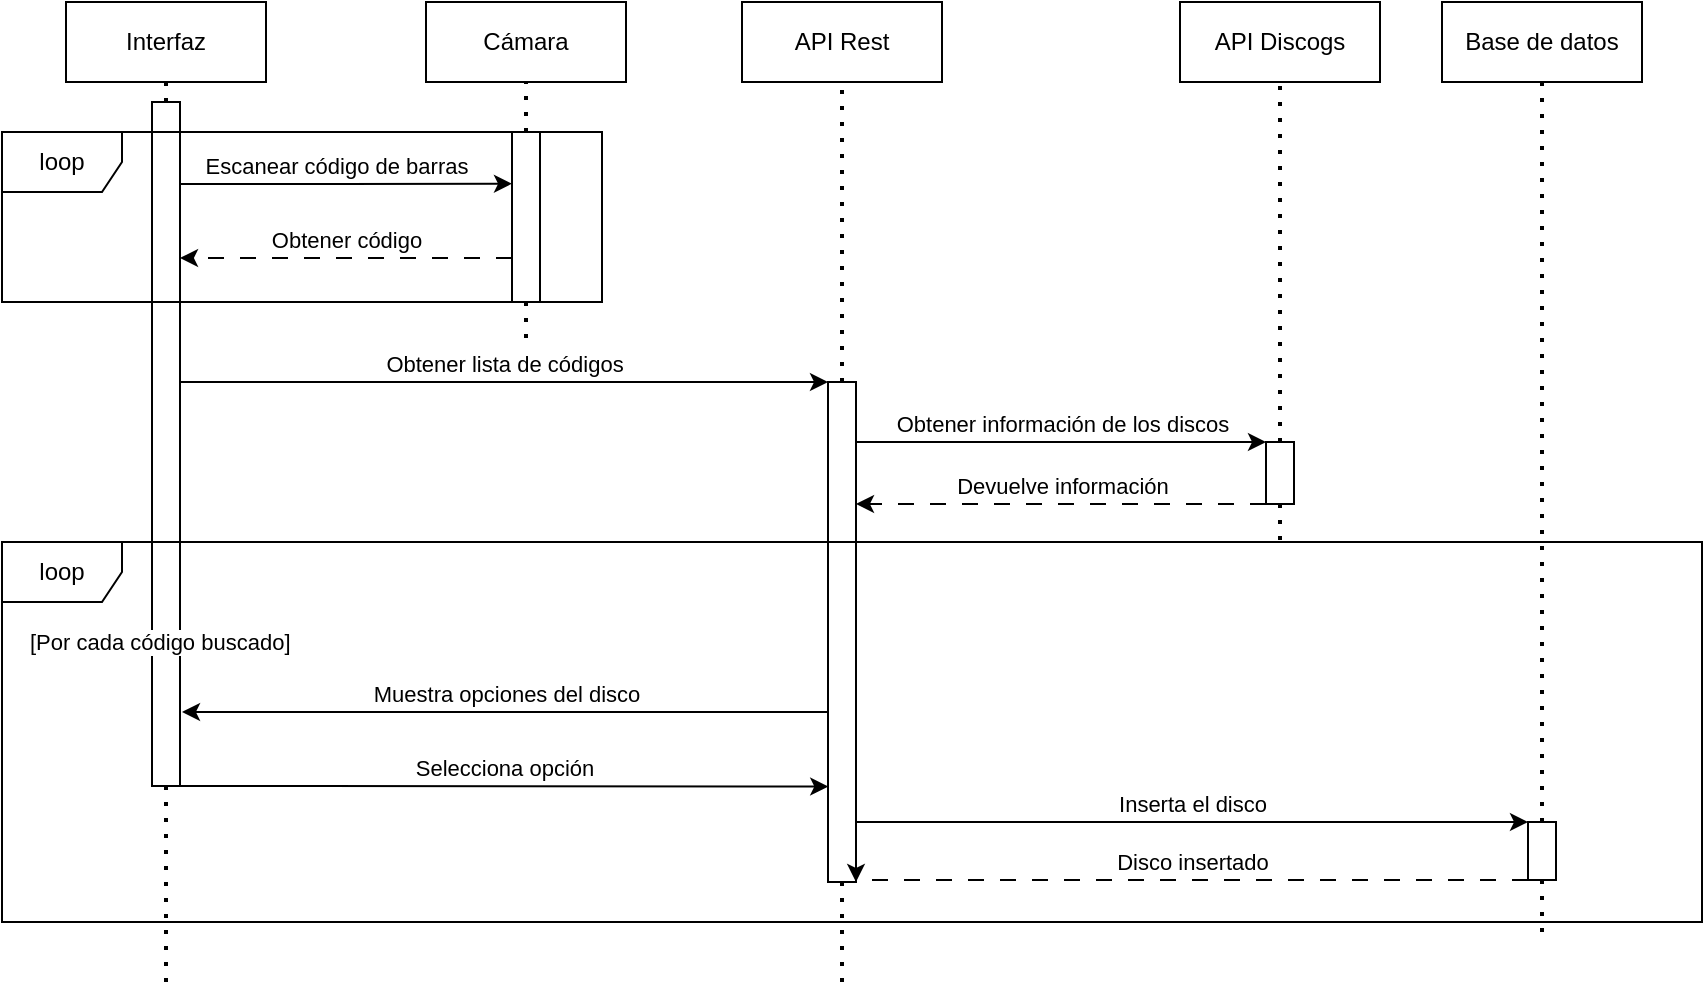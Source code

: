 <mxfile version="24.5.3" type="device" pages="6">
  <diagram name="insert_scan" id="lx8w-5D50L30-cF4REy6">
    <mxGraphModel dx="1050" dy="629" grid="1" gridSize="10" guides="1" tooltips="1" connect="1" arrows="1" fold="1" page="1" pageScale="1" pageWidth="827" pageHeight="1169" math="0" shadow="0">
      <root>
        <mxCell id="0" />
        <mxCell id="1" parent="0" />
        <mxCell id="I93zz7bK1b5jmkCRvDfR-1" value="Interfaz" style="rounded=0;whiteSpace=wrap;html=1;" parent="1" vertex="1">
          <mxGeometry x="62" y="30" width="100" height="40" as="geometry" />
        </mxCell>
        <mxCell id="I93zz7bK1b5jmkCRvDfR-2" value="" style="endArrow=none;dashed=1;html=1;dashPattern=1 3;strokeWidth=2;rounded=0;entryX=0.5;entryY=1;entryDx=0;entryDy=0;exitX=0.5;exitY=0;exitDx=0;exitDy=0;" parent="1" source="I93zz7bK1b5jmkCRvDfR-25" target="I93zz7bK1b5jmkCRvDfR-1" edge="1">
          <mxGeometry width="50" height="50" relative="1" as="geometry">
            <mxPoint x="112" y="120" as="sourcePoint" />
            <mxPoint x="111.3" y="80" as="targetPoint" />
          </mxGeometry>
        </mxCell>
        <mxCell id="I93zz7bK1b5jmkCRvDfR-3" value="API Rest" style="rounded=0;whiteSpace=wrap;html=1;" parent="1" vertex="1">
          <mxGeometry x="400" y="30" width="100" height="40" as="geometry" />
        </mxCell>
        <mxCell id="I93zz7bK1b5jmkCRvDfR-4" value="" style="endArrow=none;dashed=1;html=1;dashPattern=1 3;strokeWidth=2;rounded=0;exitX=0.5;exitY=0;exitDx=0;exitDy=0;" parent="1" source="I93zz7bK1b5jmkCRvDfR-32" target="I93zz7bK1b5jmkCRvDfR-3" edge="1">
          <mxGeometry width="50" height="50" relative="1" as="geometry">
            <mxPoint x="450" y="120" as="sourcePoint" />
            <mxPoint x="449.3" y="80" as="targetPoint" />
          </mxGeometry>
        </mxCell>
        <mxCell id="I93zz7bK1b5jmkCRvDfR-5" value="Base de datos" style="rounded=0;whiteSpace=wrap;html=1;" parent="1" vertex="1">
          <mxGeometry x="750" y="30" width="100" height="40" as="geometry" />
        </mxCell>
        <mxCell id="I93zz7bK1b5jmkCRvDfR-6" value="" style="endArrow=none;dashed=1;html=1;dashPattern=1 3;strokeWidth=2;rounded=0;exitX=0.5;exitY=0;exitDx=0;exitDy=0;" parent="1" source="I93zz7bK1b5jmkCRvDfR-46" target="I93zz7bK1b5jmkCRvDfR-5" edge="1">
          <mxGeometry width="50" height="50" relative="1" as="geometry">
            <mxPoint x="800.0" y="140" as="sourcePoint" />
            <mxPoint x="799.3" y="80" as="targetPoint" />
          </mxGeometry>
        </mxCell>
        <mxCell id="I93zz7bK1b5jmkCRvDfR-22" value="Cámara" style="rounded=0;whiteSpace=wrap;html=1;" parent="1" vertex="1">
          <mxGeometry x="242" y="30" width="100" height="40" as="geometry" />
        </mxCell>
        <mxCell id="I93zz7bK1b5jmkCRvDfR-23" value="" style="endArrow=none;dashed=1;html=1;dashPattern=1 3;strokeWidth=2;rounded=0;exitX=0.5;exitY=0;exitDx=0;exitDy=0;" parent="1" source="I93zz7bK1b5jmkCRvDfR-26" target="I93zz7bK1b5jmkCRvDfR-22" edge="1">
          <mxGeometry width="50" height="50" relative="1" as="geometry">
            <mxPoint x="292" y="120" as="sourcePoint" />
            <mxPoint x="291.3" y="80" as="targetPoint" />
          </mxGeometry>
        </mxCell>
        <mxCell id="I93zz7bK1b5jmkCRvDfR-30" value="Escanear código de barras" style="edgeStyle=orthogonalEdgeStyle;rounded=0;orthogonalLoop=1;jettySize=auto;html=1;entryX=0.024;entryY=0.304;entryDx=0;entryDy=0;verticalAlign=bottom;entryPerimeter=0;exitX=0.98;exitY=0.15;exitDx=0;exitDy=0;exitPerimeter=0;" parent="1" source="I93zz7bK1b5jmkCRvDfR-25" edge="1">
          <mxGeometry relative="1" as="geometry">
            <mxPoint x="109.66" y="120" as="sourcePoint" />
            <mxPoint x="284.996" y="120.84" as="targetPoint" />
            <Array as="points">
              <mxPoint x="119" y="121" />
              <mxPoint x="200" y="121" />
            </Array>
          </mxGeometry>
        </mxCell>
        <mxCell id="I93zz7bK1b5jmkCRvDfR-33" value="Obtener lista de códigos" style="edgeStyle=orthogonalEdgeStyle;rounded=0;orthogonalLoop=1;jettySize=auto;html=1;entryX=0;entryY=0;entryDx=0;entryDy=0;verticalAlign=bottom;" parent="1" source="I93zz7bK1b5jmkCRvDfR-25" target="I93zz7bK1b5jmkCRvDfR-32" edge="1">
          <mxGeometry relative="1" as="geometry">
            <Array as="points">
              <mxPoint x="443" y="220" />
            </Array>
          </mxGeometry>
        </mxCell>
        <mxCell id="I93zz7bK1b5jmkCRvDfR-50" style="edgeStyle=orthogonalEdgeStyle;rounded=0;orthogonalLoop=1;jettySize=auto;html=1;dashed=1;dashPattern=1 3;strokeColor=default;strokeWidth=2;align=center;verticalAlign=middle;fontFamily=Helvetica;fontSize=11;fontColor=default;labelBackgroundColor=default;endArrow=none;endFill=0;curved=0;" parent="1" source="I93zz7bK1b5jmkCRvDfR-25" edge="1">
          <mxGeometry relative="1" as="geometry">
            <mxPoint x="112" y="520" as="targetPoint" />
          </mxGeometry>
        </mxCell>
        <mxCell id="I93zz7bK1b5jmkCRvDfR-25" value="" style="rounded=0;whiteSpace=wrap;html=1;" parent="1" vertex="1">
          <mxGeometry x="105" y="80" width="14" height="342" as="geometry" />
        </mxCell>
        <mxCell id="I93zz7bK1b5jmkCRvDfR-29" value="Obtener código" style="edgeStyle=orthogonalEdgeStyle;rounded=0;orthogonalLoop=1;jettySize=auto;html=1;entryX=1;entryY=0.5;entryDx=0;entryDy=0;verticalAlign=bottom;dashed=1;dashPattern=8 8;" parent="1" edge="1">
          <mxGeometry relative="1" as="geometry">
            <mxPoint x="285" y="158" as="sourcePoint" />
            <mxPoint x="119" y="158" as="targetPoint" />
          </mxGeometry>
        </mxCell>
        <mxCell id="I93zz7bK1b5jmkCRvDfR-31" style="edgeStyle=orthogonalEdgeStyle;rounded=0;orthogonalLoop=1;jettySize=auto;html=1;curved=0;strokeColor=default;dashed=1;endArrow=none;endFill=0;dashPattern=1 3;strokeWidth=2;align=center;verticalAlign=middle;fontFamily=Helvetica;fontSize=11;fontColor=default;labelBackgroundColor=default;" parent="1" source="I93zz7bK1b5jmkCRvDfR-26" edge="1">
          <mxGeometry relative="1" as="geometry">
            <mxPoint x="292.0" y="200" as="targetPoint" />
          </mxGeometry>
        </mxCell>
        <mxCell id="I93zz7bK1b5jmkCRvDfR-26" value="" style="rounded=0;whiteSpace=wrap;html=1;" parent="1" vertex="1">
          <mxGeometry x="285" y="95" width="14" height="85" as="geometry" />
        </mxCell>
        <mxCell id="I93zz7bK1b5jmkCRvDfR-27" value="loop" style="shape=umlFrame;whiteSpace=wrap;html=1;pointerEvents=0;" parent="1" vertex="1">
          <mxGeometry x="30" y="95" width="300" height="85" as="geometry" />
        </mxCell>
        <mxCell id="I93zz7bK1b5jmkCRvDfR-37" value="Obtener información de los discos" style="edgeStyle=orthogonalEdgeStyle;rounded=0;orthogonalLoop=1;jettySize=auto;html=1;entryX=0;entryY=0;entryDx=0;entryDy=0;verticalAlign=bottom;" parent="1" source="I93zz7bK1b5jmkCRvDfR-32" target="I93zz7bK1b5jmkCRvDfR-36" edge="1">
          <mxGeometry relative="1" as="geometry">
            <Array as="points">
              <mxPoint x="530" y="250" />
              <mxPoint x="530" y="250" />
            </Array>
          </mxGeometry>
        </mxCell>
        <mxCell id="I93zz7bK1b5jmkCRvDfR-47" value="Inserta el disco" style="edgeStyle=orthogonalEdgeStyle;rounded=0;orthogonalLoop=1;jettySize=auto;html=1;entryX=0;entryY=0;entryDx=0;entryDy=0;verticalAlign=bottom;" parent="1" source="I93zz7bK1b5jmkCRvDfR-32" target="I93zz7bK1b5jmkCRvDfR-46" edge="1">
          <mxGeometry relative="1" as="geometry">
            <Array as="points">
              <mxPoint x="620" y="440" />
              <mxPoint x="620" y="440" />
            </Array>
          </mxGeometry>
        </mxCell>
        <mxCell id="I93zz7bK1b5jmkCRvDfR-49" style="edgeStyle=orthogonalEdgeStyle;rounded=0;orthogonalLoop=1;jettySize=auto;html=1;dashed=1;dashPattern=1 3;strokeColor=default;strokeWidth=2;align=center;verticalAlign=middle;fontFamily=Helvetica;fontSize=11;fontColor=default;labelBackgroundColor=default;endArrow=none;endFill=0;curved=0;" parent="1" source="I93zz7bK1b5jmkCRvDfR-32" edge="1">
          <mxGeometry relative="1" as="geometry">
            <mxPoint x="450" y="520" as="targetPoint" />
          </mxGeometry>
        </mxCell>
        <mxCell id="I93zz7bK1b5jmkCRvDfR-32" value="" style="rounded=0;whiteSpace=wrap;html=1;" parent="1" vertex="1">
          <mxGeometry x="443" y="220" width="14" height="250" as="geometry" />
        </mxCell>
        <mxCell id="I93zz7bK1b5jmkCRvDfR-34" value="API Discogs" style="rounded=0;whiteSpace=wrap;html=1;" parent="1" vertex="1">
          <mxGeometry x="619" y="30" width="100" height="40" as="geometry" />
        </mxCell>
        <mxCell id="I93zz7bK1b5jmkCRvDfR-35" value="" style="endArrow=none;dashed=1;html=1;dashPattern=1 3;strokeWidth=2;rounded=0;exitX=0.5;exitY=0;exitDx=0;exitDy=0;" parent="1" source="I93zz7bK1b5jmkCRvDfR-36" target="I93zz7bK1b5jmkCRvDfR-34" edge="1">
          <mxGeometry width="50" height="50" relative="1" as="geometry">
            <mxPoint x="669.0" y="140" as="sourcePoint" />
            <mxPoint x="668.3" y="80" as="targetPoint" />
          </mxGeometry>
        </mxCell>
        <mxCell id="I93zz7bK1b5jmkCRvDfR-40" style="edgeStyle=orthogonalEdgeStyle;rounded=0;orthogonalLoop=1;jettySize=auto;html=1;dashed=1;dashPattern=1 3;strokeColor=default;strokeWidth=2;align=center;verticalAlign=middle;fontFamily=Helvetica;fontSize=11;fontColor=default;labelBackgroundColor=default;endArrow=none;" parent="1" source="I93zz7bK1b5jmkCRvDfR-36" edge="1">
          <mxGeometry relative="1" as="geometry">
            <mxPoint x="669" y="300" as="targetPoint" />
          </mxGeometry>
        </mxCell>
        <mxCell id="I93zz7bK1b5jmkCRvDfR-36" value="" style="rounded=0;whiteSpace=wrap;html=1;" parent="1" vertex="1">
          <mxGeometry x="662" y="250" width="14" height="31" as="geometry" />
        </mxCell>
        <mxCell id="I93zz7bK1b5jmkCRvDfR-38" value="Devuelve información" style="edgeStyle=orthogonalEdgeStyle;rounded=0;orthogonalLoop=1;jettySize=auto;html=1;verticalAlign=bottom;exitX=0;exitY=1;exitDx=0;exitDy=0;dashed=1;dashPattern=8 8;" parent="1" source="I93zz7bK1b5jmkCRvDfR-36" edge="1">
          <mxGeometry relative="1" as="geometry">
            <Array as="points">
              <mxPoint x="457" y="281" />
            </Array>
            <mxPoint x="457" y="281" as="targetPoint" />
          </mxGeometry>
        </mxCell>
        <mxCell id="I93zz7bK1b5jmkCRvDfR-41" value="loop" style="shape=umlFrame;whiteSpace=wrap;html=1;pointerEvents=0;" parent="1" vertex="1">
          <mxGeometry x="30" y="300" width="850" height="190" as="geometry" />
        </mxCell>
        <mxCell id="I93zz7bK1b5jmkCRvDfR-43" value="[Por cada código buscado]" style="text;html=1;verticalAlign=middle;labelBackgroundColor=default;fontSize=11;" parent="1" vertex="1">
          <mxGeometry x="42" y="340" width="140" height="20" as="geometry" />
        </mxCell>
        <mxCell id="I93zz7bK1b5jmkCRvDfR-44" value="Muestra opciones del disco" style="edgeStyle=orthogonalEdgeStyle;rounded=0;orthogonalLoop=1;jettySize=auto;html=1;verticalAlign=bottom;" parent="1" source="I93zz7bK1b5jmkCRvDfR-32" edge="1">
          <mxGeometry relative="1" as="geometry">
            <mxPoint x="120" y="385" as="targetPoint" />
            <Array as="points">
              <mxPoint x="360" y="385" />
              <mxPoint x="360" y="385" />
            </Array>
          </mxGeometry>
        </mxCell>
        <mxCell id="I93zz7bK1b5jmkCRvDfR-45" value="Selecciona opción" style="edgeStyle=orthogonalEdgeStyle;rounded=0;orthogonalLoop=1;jettySize=auto;html=1;entryX=0.009;entryY=0.809;entryDx=0;entryDy=0;entryPerimeter=0;verticalAlign=bottom;" parent="1" source="I93zz7bK1b5jmkCRvDfR-25" target="I93zz7bK1b5jmkCRvDfR-32" edge="1">
          <mxGeometry relative="1" as="geometry">
            <Array as="points">
              <mxPoint x="190" y="422" />
              <mxPoint x="190" y="422" />
            </Array>
          </mxGeometry>
        </mxCell>
        <mxCell id="I93zz7bK1b5jmkCRvDfR-51" style="edgeStyle=orthogonalEdgeStyle;rounded=0;orthogonalLoop=1;jettySize=auto;html=1;dashed=1;dashPattern=1 3;strokeColor=default;strokeWidth=2;align=center;verticalAlign=middle;fontFamily=Helvetica;fontSize=11;fontColor=default;labelBackgroundColor=default;endArrow=none;endFill=0;curved=0;" parent="1" source="I93zz7bK1b5jmkCRvDfR-46" edge="1">
          <mxGeometry relative="1" as="geometry">
            <mxPoint x="800" y="500" as="targetPoint" />
          </mxGeometry>
        </mxCell>
        <mxCell id="I93zz7bK1b5jmkCRvDfR-46" value="" style="rounded=0;whiteSpace=wrap;html=1;" parent="1" vertex="1">
          <mxGeometry x="793" y="440" width="14" height="29" as="geometry" />
        </mxCell>
        <mxCell id="I93zz7bK1b5jmkCRvDfR-48" value="Disco insertado" style="edgeStyle=orthogonalEdgeStyle;rounded=0;orthogonalLoop=1;jettySize=auto;html=1;entryX=1;entryY=1;entryDx=0;entryDy=0;verticalAlign=bottom;dashed=1;dashPattern=8 8;strokeColor=default;align=center;fontFamily=Helvetica;fontSize=11;fontColor=default;labelBackgroundColor=default;endArrow=classic;" parent="1" source="I93zz7bK1b5jmkCRvDfR-46" target="I93zz7bK1b5jmkCRvDfR-32" edge="1">
          <mxGeometry relative="1" as="geometry">
            <Array as="points">
              <mxPoint x="457" y="469" />
            </Array>
          </mxGeometry>
        </mxCell>
      </root>
    </mxGraphModel>
  </diagram>
  <diagram name="insert_manual" id="NQK3vNeUtIMk-Vk2WRyr">
    <mxGraphModel dx="1050" dy="629" grid="1" gridSize="10" guides="1" tooltips="1" connect="1" arrows="1" fold="1" page="1" pageScale="1" pageWidth="827" pageHeight="1169" math="0" shadow="0">
      <root>
        <mxCell id="VbTU5bVLMsrWyU2VIqAM-0" />
        <mxCell id="VbTU5bVLMsrWyU2VIqAM-1" parent="VbTU5bVLMsrWyU2VIqAM-0" />
        <mxCell id="VbTU5bVLMsrWyU2VIqAM-2" value="Interfaz" style="rounded=0;whiteSpace=wrap;html=1;" parent="VbTU5bVLMsrWyU2VIqAM-1" vertex="1">
          <mxGeometry x="52" y="30" width="100" height="40" as="geometry" />
        </mxCell>
        <mxCell id="VbTU5bVLMsrWyU2VIqAM-3" value="" style="endArrow=none;dashed=1;html=1;dashPattern=1 3;strokeWidth=2;rounded=0;entryX=0.5;entryY=1;entryDx=0;entryDy=0;exitX=0.5;exitY=0;exitDx=0;exitDy=0;" parent="VbTU5bVLMsrWyU2VIqAM-1" source="VbTU5bVLMsrWyU2VIqAM-13" target="VbTU5bVLMsrWyU2VIqAM-2" edge="1">
          <mxGeometry width="50" height="50" relative="1" as="geometry">
            <mxPoint x="102" y="120" as="sourcePoint" />
            <mxPoint x="101.3" y="80" as="targetPoint" />
          </mxGeometry>
        </mxCell>
        <mxCell id="VbTU5bVLMsrWyU2VIqAM-4" value="API Rest" style="rounded=0;whiteSpace=wrap;html=1;" parent="VbTU5bVLMsrWyU2VIqAM-1" vertex="1">
          <mxGeometry x="290" y="30" width="100" height="40" as="geometry" />
        </mxCell>
        <mxCell id="VbTU5bVLMsrWyU2VIqAM-5" value="" style="endArrow=none;dashed=1;html=1;dashPattern=1 3;strokeWidth=2;rounded=0;exitX=0.5;exitY=0;exitDx=0;exitDy=0;" parent="VbTU5bVLMsrWyU2VIqAM-1" source="VbTU5bVLMsrWyU2VIqAM-21" target="VbTU5bVLMsrWyU2VIqAM-4" edge="1">
          <mxGeometry width="50" height="50" relative="1" as="geometry">
            <mxPoint x="340" y="120" as="sourcePoint" />
            <mxPoint x="339.3" y="80" as="targetPoint" />
          </mxGeometry>
        </mxCell>
        <mxCell id="VbTU5bVLMsrWyU2VIqAM-6" value="Base de datos" style="rounded=0;whiteSpace=wrap;html=1;" parent="VbTU5bVLMsrWyU2VIqAM-1" vertex="1">
          <mxGeometry x="640" y="30" width="100" height="40" as="geometry" />
        </mxCell>
        <mxCell id="VbTU5bVLMsrWyU2VIqAM-7" value="" style="endArrow=none;dashed=1;html=1;dashPattern=1 3;strokeWidth=2;rounded=0;exitX=0.5;exitY=0;exitDx=0;exitDy=0;" parent="VbTU5bVLMsrWyU2VIqAM-1" source="VbTU5bVLMsrWyU2VIqAM-32" target="VbTU5bVLMsrWyU2VIqAM-6" edge="1">
          <mxGeometry width="50" height="50" relative="1" as="geometry">
            <mxPoint x="690.0" y="140" as="sourcePoint" />
            <mxPoint x="689.3" y="80" as="targetPoint" />
          </mxGeometry>
        </mxCell>
        <mxCell id="VbTU5bVLMsrWyU2VIqAM-11" value="Introduce término de búsqueda" style="edgeStyle=orthogonalEdgeStyle;rounded=0;orthogonalLoop=1;jettySize=auto;html=1;entryX=0;entryY=0;entryDx=0;entryDy=0;verticalAlign=bottom;" parent="VbTU5bVLMsrWyU2VIqAM-1" source="VbTU5bVLMsrWyU2VIqAM-13" target="VbTU5bVLMsrWyU2VIqAM-21" edge="1">
          <mxGeometry relative="1" as="geometry">
            <Array as="points">
              <mxPoint x="170" y="100" />
              <mxPoint x="170" y="100" />
            </Array>
          </mxGeometry>
        </mxCell>
        <mxCell id="VbTU5bVLMsrWyU2VIqAM-12" style="edgeStyle=orthogonalEdgeStyle;rounded=0;orthogonalLoop=1;jettySize=auto;html=1;dashed=1;dashPattern=1 3;strokeColor=default;strokeWidth=2;align=center;verticalAlign=middle;fontFamily=Helvetica;fontSize=11;fontColor=default;labelBackgroundColor=default;endArrow=none;endFill=0;curved=0;" parent="VbTU5bVLMsrWyU2VIqAM-1" source="VbTU5bVLMsrWyU2VIqAM-13" edge="1">
          <mxGeometry relative="1" as="geometry">
            <mxPoint x="102" y="270" as="targetPoint" />
          </mxGeometry>
        </mxCell>
        <mxCell id="VbTU5bVLMsrWyU2VIqAM-13" value="" style="rounded=0;whiteSpace=wrap;html=1;" parent="VbTU5bVLMsrWyU2VIqAM-1" vertex="1">
          <mxGeometry x="95" y="100" width="14" height="130" as="geometry" />
        </mxCell>
        <mxCell id="VbTU5bVLMsrWyU2VIqAM-18" value="Obtener información del disco" style="edgeStyle=orthogonalEdgeStyle;rounded=0;orthogonalLoop=1;jettySize=auto;html=1;entryX=0;entryY=0;entryDx=0;entryDy=0;verticalAlign=bottom;" parent="VbTU5bVLMsrWyU2VIqAM-1" target="VbTU5bVLMsrWyU2VIqAM-25" edge="1">
          <mxGeometry relative="1" as="geometry">
            <Array as="points">
              <mxPoint x="347" y="123" />
            </Array>
            <mxPoint x="347" y="110" as="sourcePoint" />
            <mxPoint x="552" y="120" as="targetPoint" />
          </mxGeometry>
        </mxCell>
        <mxCell id="VbTU5bVLMsrWyU2VIqAM-19" value="Inserta el disco" style="edgeStyle=orthogonalEdgeStyle;rounded=0;orthogonalLoop=1;jettySize=auto;html=1;entryX=0;entryY=0;entryDx=0;entryDy=0;verticalAlign=bottom;" parent="VbTU5bVLMsrWyU2VIqAM-1" source="VbTU5bVLMsrWyU2VIqAM-21" target="VbTU5bVLMsrWyU2VIqAM-32" edge="1">
          <mxGeometry relative="1" as="geometry">
            <Array as="points">
              <mxPoint x="683" y="240" />
            </Array>
          </mxGeometry>
        </mxCell>
        <mxCell id="VbTU5bVLMsrWyU2VIqAM-20" style="edgeStyle=orthogonalEdgeStyle;rounded=0;orthogonalLoop=1;jettySize=auto;html=1;dashed=1;dashPattern=1 3;strokeColor=default;strokeWidth=2;align=center;verticalAlign=middle;fontFamily=Helvetica;fontSize=11;fontColor=default;labelBackgroundColor=default;endArrow=none;endFill=0;curved=0;" parent="VbTU5bVLMsrWyU2VIqAM-1" source="VbTU5bVLMsrWyU2VIqAM-21" edge="1">
          <mxGeometry relative="1" as="geometry">
            <mxPoint x="340" y="310" as="targetPoint" />
          </mxGeometry>
        </mxCell>
        <mxCell id="VbTU5bVLMsrWyU2VIqAM-21" value="" style="rounded=0;whiteSpace=wrap;html=1;" parent="VbTU5bVLMsrWyU2VIqAM-1" vertex="1">
          <mxGeometry x="333" y="100" width="14" height="170" as="geometry" />
        </mxCell>
        <mxCell id="VbTU5bVLMsrWyU2VIqAM-22" value="API Discogs" style="rounded=0;whiteSpace=wrap;html=1;" parent="VbTU5bVLMsrWyU2VIqAM-1" vertex="1">
          <mxGeometry x="509" y="30" width="100" height="40" as="geometry" />
        </mxCell>
        <mxCell id="VbTU5bVLMsrWyU2VIqAM-23" value="" style="endArrow=none;dashed=1;html=1;dashPattern=1 3;strokeWidth=2;rounded=0;exitX=0.5;exitY=0;exitDx=0;exitDy=0;" parent="VbTU5bVLMsrWyU2VIqAM-1" source="VbTU5bVLMsrWyU2VIqAM-25" target="VbTU5bVLMsrWyU2VIqAM-22" edge="1">
          <mxGeometry width="50" height="50" relative="1" as="geometry">
            <mxPoint x="559.0" y="140" as="sourcePoint" />
            <mxPoint x="558.3" y="80" as="targetPoint" />
          </mxGeometry>
        </mxCell>
        <mxCell id="VbTU5bVLMsrWyU2VIqAM-24" style="edgeStyle=orthogonalEdgeStyle;rounded=0;orthogonalLoop=1;jettySize=auto;html=1;dashed=1;dashPattern=1 3;strokeColor=default;strokeWidth=2;align=center;verticalAlign=middle;fontFamily=Helvetica;fontSize=11;fontColor=default;labelBackgroundColor=default;endArrow=none;" parent="VbTU5bVLMsrWyU2VIqAM-1" source="VbTU5bVLMsrWyU2VIqAM-25" edge="1">
          <mxGeometry relative="1" as="geometry">
            <mxPoint x="559" y="190" as="targetPoint" />
          </mxGeometry>
        </mxCell>
        <mxCell id="VbTU5bVLMsrWyU2VIqAM-25" value="" style="rounded=0;whiteSpace=wrap;html=1;" parent="VbTU5bVLMsrWyU2VIqAM-1" vertex="1">
          <mxGeometry x="552" y="123" width="14" height="31" as="geometry" />
        </mxCell>
        <mxCell id="VbTU5bVLMsrWyU2VIqAM-26" value="Devuelve información" style="edgeStyle=orthogonalEdgeStyle;rounded=0;orthogonalLoop=1;jettySize=auto;html=1;verticalAlign=bottom;exitX=0;exitY=1;exitDx=0;exitDy=0;dashed=1;dashPattern=8 8;" parent="VbTU5bVLMsrWyU2VIqAM-1" source="VbTU5bVLMsrWyU2VIqAM-25" edge="1">
          <mxGeometry relative="1" as="geometry">
            <Array as="points">
              <mxPoint x="348" y="154" />
            </Array>
            <mxPoint x="347" y="154" as="targetPoint" />
          </mxGeometry>
        </mxCell>
        <mxCell id="VbTU5bVLMsrWyU2VIqAM-29" value="Muestra opciones del disco" style="edgeStyle=orthogonalEdgeStyle;rounded=0;orthogonalLoop=1;jettySize=auto;html=1;verticalAlign=bottom;entryX=1.038;entryY=0.653;entryDx=0;entryDy=0;entryPerimeter=0;" parent="VbTU5bVLMsrWyU2VIqAM-1" source="VbTU5bVLMsrWyU2VIqAM-21" target="VbTU5bVLMsrWyU2VIqAM-13" edge="1">
          <mxGeometry relative="1" as="geometry">
            <mxPoint x="130" y="210" as="targetPoint" />
            <Array as="points">
              <mxPoint x="150" y="185" />
              <mxPoint x="150" y="185" />
            </Array>
          </mxGeometry>
        </mxCell>
        <mxCell id="VbTU5bVLMsrWyU2VIqAM-30" value="Selecciona opción" style="edgeStyle=orthogonalEdgeStyle;rounded=0;orthogonalLoop=1;jettySize=auto;html=1;entryX=-0.024;entryY=0.768;entryDx=0;entryDy=0;verticalAlign=bottom;entryPerimeter=0;" parent="VbTU5bVLMsrWyU2VIqAM-1" source="VbTU5bVLMsrWyU2VIqAM-13" target="VbTU5bVLMsrWyU2VIqAM-21" edge="1">
          <mxGeometry relative="1" as="geometry">
            <Array as="points">
              <mxPoint x="333" y="230" />
            </Array>
          </mxGeometry>
        </mxCell>
        <mxCell id="VbTU5bVLMsrWyU2VIqAM-31" style="edgeStyle=orthogonalEdgeStyle;rounded=0;orthogonalLoop=1;jettySize=auto;html=1;dashed=1;dashPattern=1 3;strokeColor=default;strokeWidth=2;align=center;verticalAlign=middle;fontFamily=Helvetica;fontSize=11;fontColor=default;labelBackgroundColor=default;endArrow=none;endFill=0;curved=0;" parent="VbTU5bVLMsrWyU2VIqAM-1" source="VbTU5bVLMsrWyU2VIqAM-32" edge="1">
          <mxGeometry relative="1" as="geometry">
            <mxPoint x="690" y="310" as="targetPoint" />
          </mxGeometry>
        </mxCell>
        <mxCell id="VbTU5bVLMsrWyU2VIqAM-32" value="" style="rounded=0;whiteSpace=wrap;html=1;" parent="VbTU5bVLMsrWyU2VIqAM-1" vertex="1">
          <mxGeometry x="683" y="241" width="14" height="29" as="geometry" />
        </mxCell>
        <mxCell id="VbTU5bVLMsrWyU2VIqAM-33" value="Disco insertado" style="edgeStyle=orthogonalEdgeStyle;rounded=0;orthogonalLoop=1;jettySize=auto;html=1;entryX=1;entryY=1;entryDx=0;entryDy=0;verticalAlign=bottom;dashed=1;dashPattern=8 8;strokeColor=default;align=center;fontFamily=Helvetica;fontSize=11;fontColor=default;labelBackgroundColor=default;endArrow=classic;" parent="VbTU5bVLMsrWyU2VIqAM-1" source="VbTU5bVLMsrWyU2VIqAM-32" target="VbTU5bVLMsrWyU2VIqAM-21" edge="1">
          <mxGeometry relative="1" as="geometry">
            <Array as="points">
              <mxPoint x="690" y="270" />
            </Array>
          </mxGeometry>
        </mxCell>
      </root>
    </mxGraphModel>
  </diagram>
  <diagram id="lcBmxC1OZ9RnwGIYcbc6" name="view">
    <mxGraphModel dx="724" dy="434" grid="1" gridSize="10" guides="1" tooltips="1" connect="1" arrows="1" fold="1" page="1" pageScale="1" pageWidth="827" pageHeight="1169" math="0" shadow="0">
      <root>
        <mxCell id="0" />
        <mxCell id="1" parent="0" />
        <mxCell id="nMfTh-Ee7o47FuTwSf6J-1" value="Interfaz" style="rounded=0;whiteSpace=wrap;html=1;" parent="1" vertex="1">
          <mxGeometry x="79" y="30" width="100" height="40" as="geometry" />
        </mxCell>
        <mxCell id="nMfTh-Ee7o47FuTwSf6J-2" value="" style="endArrow=none;dashed=1;html=1;dashPattern=1 3;strokeWidth=2;rounded=0;entryX=0.5;entryY=1;entryDx=0;entryDy=0;exitX=0.5;exitY=0;exitDx=0;exitDy=0;" parent="1" source="nMfTh-Ee7o47FuTwSf6J-9" target="nMfTh-Ee7o47FuTwSf6J-1" edge="1">
          <mxGeometry width="50" height="50" relative="1" as="geometry">
            <mxPoint x="129" y="120" as="sourcePoint" />
            <mxPoint x="128.3" y="80" as="targetPoint" />
          </mxGeometry>
        </mxCell>
        <mxCell id="nMfTh-Ee7o47FuTwSf6J-3" value="API Rest" style="rounded=0;whiteSpace=wrap;html=1;" parent="1" vertex="1">
          <mxGeometry x="280" y="30" width="100" height="40" as="geometry" />
        </mxCell>
        <mxCell id="nMfTh-Ee7o47FuTwSf6J-4" value="" style="endArrow=none;dashed=1;html=1;dashPattern=1 3;strokeWidth=2;rounded=0;exitX=0.5;exitY=0;exitDx=0;exitDy=0;" parent="1" source="nMfTh-Ee7o47FuTwSf6J-13" target="nMfTh-Ee7o47FuTwSf6J-3" edge="1">
          <mxGeometry width="50" height="50" relative="1" as="geometry">
            <mxPoint x="330" y="120" as="sourcePoint" />
            <mxPoint x="329.3" y="80" as="targetPoint" />
          </mxGeometry>
        </mxCell>
        <mxCell id="nMfTh-Ee7o47FuTwSf6J-5" value="Base de datos" style="rounded=0;whiteSpace=wrap;html=1;" parent="1" vertex="1">
          <mxGeometry x="500" y="30" width="100" height="40" as="geometry" />
        </mxCell>
        <mxCell id="nMfTh-Ee7o47FuTwSf6J-6" value="" style="endArrow=none;dashed=1;html=1;dashPattern=1 3;strokeWidth=2;rounded=0;exitX=0.5;exitY=0;exitDx=0;exitDy=0;" parent="1" source="nMfTh-Ee7o47FuTwSf6J-22" target="nMfTh-Ee7o47FuTwSf6J-5" edge="1">
          <mxGeometry width="50" height="50" relative="1" as="geometry">
            <mxPoint x="550.0" y="140" as="sourcePoint" />
            <mxPoint x="549.3" y="80" as="targetPoint" />
          </mxGeometry>
        </mxCell>
        <mxCell id="nMfTh-Ee7o47FuTwSf6J-8" style="edgeStyle=orthogonalEdgeStyle;rounded=0;orthogonalLoop=1;jettySize=auto;html=1;dashed=1;dashPattern=1 3;strokeColor=default;strokeWidth=2;align=center;verticalAlign=middle;fontFamily=Helvetica;fontSize=11;fontColor=default;labelBackgroundColor=default;endArrow=none;endFill=0;curved=0;" parent="1" source="nMfTh-Ee7o47FuTwSf6J-9" edge="1">
          <mxGeometry relative="1" as="geometry">
            <mxPoint x="129" y="200" as="targetPoint" />
          </mxGeometry>
        </mxCell>
        <mxCell id="yTlMnO8tKe960a-O8kUR-1" value="Solicitud de ver la colección" style="edgeStyle=orthogonalEdgeStyle;rounded=0;orthogonalLoop=1;jettySize=auto;html=1;entryX=0;entryY=0;entryDx=0;entryDy=0;verticalAlign=bottom;" edge="1" parent="1" target="nMfTh-Ee7o47FuTwSf6J-13">
          <mxGeometry relative="1" as="geometry">
            <mxPoint x="140" y="97" as="sourcePoint" />
            <Array as="points">
              <mxPoint x="280" y="97" />
              <mxPoint x="280" y="97" />
            </Array>
          </mxGeometry>
        </mxCell>
        <mxCell id="nMfTh-Ee7o47FuTwSf6J-9" value="" style="rounded=0;whiteSpace=wrap;html=1;" parent="1" vertex="1">
          <mxGeometry x="122" y="97" width="14" height="73" as="geometry" />
        </mxCell>
        <mxCell id="nMfTh-Ee7o47FuTwSf6J-10" value="Obtener colección del usuario" style="edgeStyle=orthogonalEdgeStyle;rounded=0;orthogonalLoop=1;jettySize=auto;html=1;entryX=0;entryY=0;entryDx=0;entryDy=0;verticalAlign=bottom;exitX=0.976;exitY=0.183;exitDx=0;exitDy=0;exitPerimeter=0;" parent="1" source="nMfTh-Ee7o47FuTwSf6J-13" target="nMfTh-Ee7o47FuTwSf6J-22" edge="1">
          <mxGeometry relative="1" as="geometry">
            <Array as="points">
              <mxPoint x="338" y="110" />
              <mxPoint x="543" y="110" />
            </Array>
            <mxPoint x="337" y="162" as="sourcePoint" />
            <mxPoint x="542" y="175" as="targetPoint" />
          </mxGeometry>
        </mxCell>
        <mxCell id="nMfTh-Ee7o47FuTwSf6J-12" style="edgeStyle=orthogonalEdgeStyle;rounded=0;orthogonalLoop=1;jettySize=auto;html=1;dashed=1;dashPattern=1 3;strokeColor=default;strokeWidth=2;align=center;verticalAlign=middle;fontFamily=Helvetica;fontSize=11;fontColor=default;labelBackgroundColor=default;endArrow=none;endFill=0;curved=0;" parent="1" source="nMfTh-Ee7o47FuTwSf6J-13" edge="1">
          <mxGeometry relative="1" as="geometry">
            <mxPoint x="330" y="200" as="targetPoint" />
          </mxGeometry>
        </mxCell>
        <mxCell id="nMfTh-Ee7o47FuTwSf6J-25" value="Muestra colección por pantalla" style="edgeStyle=orthogonalEdgeStyle;rounded=0;orthogonalLoop=1;jettySize=auto;html=1;entryX=1;entryY=1;entryDx=0;entryDy=0;exitX=0;exitY=1;exitDx=0;exitDy=0;verticalAlign=bottom;" parent="1" source="nMfTh-Ee7o47FuTwSf6J-13" target="nMfTh-Ee7o47FuTwSf6J-9" edge="1">
          <mxGeometry relative="1" as="geometry">
            <Array as="points">
              <mxPoint x="136" y="170" />
            </Array>
          </mxGeometry>
        </mxCell>
        <mxCell id="nMfTh-Ee7o47FuTwSf6J-13" value="" style="rounded=0;whiteSpace=wrap;html=1;" parent="1" vertex="1">
          <mxGeometry x="323" y="97" width="14" height="73" as="geometry" />
        </mxCell>
        <mxCell id="nMfTh-Ee7o47FuTwSf6J-18" value="Devuelve información" style="edgeStyle=orthogonalEdgeStyle;rounded=0;orthogonalLoop=1;jettySize=auto;html=1;verticalAlign=bottom;exitX=0;exitY=1;exitDx=0;exitDy=0;dashed=1;dashPattern=8 8;entryX=1.025;entryY=0.588;entryDx=0;entryDy=0;entryPerimeter=0;" parent="1" source="nMfTh-Ee7o47FuTwSf6J-22" target="nMfTh-Ee7o47FuTwSf6J-13" edge="1">
          <mxGeometry relative="1" as="geometry">
            <Array as="points">
              <mxPoint x="337" y="139" />
            </Array>
            <mxPoint x="337" y="206" as="targetPoint" />
            <mxPoint x="542" y="206" as="sourcePoint" />
          </mxGeometry>
        </mxCell>
        <mxCell id="nMfTh-Ee7o47FuTwSf6J-21" style="edgeStyle=orthogonalEdgeStyle;rounded=0;orthogonalLoop=1;jettySize=auto;html=1;dashed=1;dashPattern=1 3;strokeColor=default;strokeWidth=2;align=center;verticalAlign=middle;fontFamily=Helvetica;fontSize=11;fontColor=default;labelBackgroundColor=default;endArrow=none;endFill=0;curved=0;" parent="1" source="nMfTh-Ee7o47FuTwSf6J-22" edge="1">
          <mxGeometry relative="1" as="geometry">
            <mxPoint x="550" y="200" as="targetPoint" />
          </mxGeometry>
        </mxCell>
        <mxCell id="nMfTh-Ee7o47FuTwSf6J-22" value="" style="rounded=0;whiteSpace=wrap;html=1;" parent="1" vertex="1">
          <mxGeometry x="543" y="110" width="14" height="29" as="geometry" />
        </mxCell>
      </root>
    </mxGraphModel>
  </diagram>
  <diagram name="details" id="Cpy5VA0mlesTOtYQsHOQ">
    <mxGraphModel dx="1050" dy="629" grid="1" gridSize="10" guides="1" tooltips="1" connect="1" arrows="1" fold="1" page="1" pageScale="1" pageWidth="827" pageHeight="1169" math="0" shadow="0">
      <root>
        <mxCell id="2pS3B-9P-I-vYNI4uSdF-0" />
        <mxCell id="2pS3B-9P-I-vYNI4uSdF-1" parent="2pS3B-9P-I-vYNI4uSdF-0" />
        <mxCell id="2pS3B-9P-I-vYNI4uSdF-2" value="Interfaz" style="rounded=0;whiteSpace=wrap;html=1;" parent="2pS3B-9P-I-vYNI4uSdF-1" vertex="1">
          <mxGeometry x="79" y="30" width="100" height="40" as="geometry" />
        </mxCell>
        <mxCell id="2pS3B-9P-I-vYNI4uSdF-3" value="" style="endArrow=none;dashed=1;html=1;dashPattern=1 3;strokeWidth=2;rounded=0;entryX=0.5;entryY=1;entryDx=0;entryDy=0;exitX=0.5;exitY=0;exitDx=0;exitDy=0;" parent="2pS3B-9P-I-vYNI4uSdF-1" source="2pS3B-9P-I-vYNI4uSdF-9" target="2pS3B-9P-I-vYNI4uSdF-2" edge="1">
          <mxGeometry width="50" height="50" relative="1" as="geometry">
            <mxPoint x="129" y="120" as="sourcePoint" />
            <mxPoint x="128.3" y="80" as="targetPoint" />
          </mxGeometry>
        </mxCell>
        <mxCell id="2pS3B-9P-I-vYNI4uSdF-4" value="API Rest" style="rounded=0;whiteSpace=wrap;html=1;" parent="2pS3B-9P-I-vYNI4uSdF-1" vertex="1">
          <mxGeometry x="280" y="30" width="100" height="40" as="geometry" />
        </mxCell>
        <mxCell id="2pS3B-9P-I-vYNI4uSdF-5" value="" style="endArrow=none;dashed=1;html=1;dashPattern=1 3;strokeWidth=2;rounded=0;exitX=0.5;exitY=0;exitDx=0;exitDy=0;" parent="2pS3B-9P-I-vYNI4uSdF-1" source="2pS3B-9P-I-vYNI4uSdF-13" target="2pS3B-9P-I-vYNI4uSdF-4" edge="1">
          <mxGeometry width="50" height="50" relative="1" as="geometry">
            <mxPoint x="330" y="120" as="sourcePoint" />
            <mxPoint x="329.3" y="80" as="targetPoint" />
          </mxGeometry>
        </mxCell>
        <mxCell id="2pS3B-9P-I-vYNI4uSdF-6" value="Base de datos" style="rounded=0;whiteSpace=wrap;html=1;" parent="2pS3B-9P-I-vYNI4uSdF-1" vertex="1">
          <mxGeometry x="500" y="30" width="100" height="40" as="geometry" />
        </mxCell>
        <mxCell id="2pS3B-9P-I-vYNI4uSdF-7" value="" style="endArrow=none;dashed=1;html=1;dashPattern=1 3;strokeWidth=2;rounded=0;exitX=0.5;exitY=0;exitDx=0;exitDy=0;" parent="2pS3B-9P-I-vYNI4uSdF-1" source="2pS3B-9P-I-vYNI4uSdF-16" target="2pS3B-9P-I-vYNI4uSdF-6" edge="1">
          <mxGeometry width="50" height="50" relative="1" as="geometry">
            <mxPoint x="550.0" y="140" as="sourcePoint" />
            <mxPoint x="549.3" y="80" as="targetPoint" />
          </mxGeometry>
        </mxCell>
        <mxCell id="2pS3B-9P-I-vYNI4uSdF-8" style="edgeStyle=orthogonalEdgeStyle;rounded=0;orthogonalLoop=1;jettySize=auto;html=1;dashed=1;dashPattern=1 3;strokeColor=default;strokeWidth=2;align=center;verticalAlign=middle;fontFamily=Helvetica;fontSize=11;fontColor=default;labelBackgroundColor=default;endArrow=none;endFill=0;curved=0;" parent="2pS3B-9P-I-vYNI4uSdF-1" source="2pS3B-9P-I-vYNI4uSdF-9" edge="1">
          <mxGeometry relative="1" as="geometry">
            <mxPoint x="129" y="200" as="targetPoint" />
          </mxGeometry>
        </mxCell>
        <mxCell id="4oDb_CjgKgG5_X378lYB-0" value="Selecciona un&amp;nbsp; disco" style="edgeStyle=orthogonalEdgeStyle;rounded=0;orthogonalLoop=1;jettySize=auto;html=1;entryX=0;entryY=0;entryDx=0;entryDy=0;verticalAlign=bottom;" parent="2pS3B-9P-I-vYNI4uSdF-1" source="2pS3B-9P-I-vYNI4uSdF-9" target="2pS3B-9P-I-vYNI4uSdF-13" edge="1">
          <mxGeometry relative="1" as="geometry">
            <Array as="points">
              <mxPoint x="180" y="100" />
              <mxPoint x="180" y="100" />
            </Array>
          </mxGeometry>
        </mxCell>
        <mxCell id="2pS3B-9P-I-vYNI4uSdF-9" value="" style="rounded=0;whiteSpace=wrap;html=1;" parent="2pS3B-9P-I-vYNI4uSdF-1" vertex="1">
          <mxGeometry x="122" y="100" width="14" height="60" as="geometry" />
        </mxCell>
        <mxCell id="2pS3B-9P-I-vYNI4uSdF-10" value="Obtener datos del disco" style="edgeStyle=orthogonalEdgeStyle;rounded=0;orthogonalLoop=1;jettySize=auto;html=1;entryX=0;entryY=0;entryDx=0;entryDy=0;verticalAlign=bottom;exitX=1;exitY=0;exitDx=0;exitDy=0;" parent="2pS3B-9P-I-vYNI4uSdF-1" source="2pS3B-9P-I-vYNI4uSdF-13" target="2pS3B-9P-I-vYNI4uSdF-16" edge="1">
          <mxGeometry relative="1" as="geometry">
            <Array as="points">
              <mxPoint x="337" y="110" />
              <mxPoint x="543" y="110" />
            </Array>
            <mxPoint x="337" y="110" as="sourcePoint" />
            <mxPoint x="542" y="123" as="targetPoint" />
          </mxGeometry>
        </mxCell>
        <mxCell id="2pS3B-9P-I-vYNI4uSdF-11" style="edgeStyle=orthogonalEdgeStyle;rounded=0;orthogonalLoop=1;jettySize=auto;html=1;dashed=1;dashPattern=1 3;strokeColor=default;strokeWidth=2;align=center;verticalAlign=middle;fontFamily=Helvetica;fontSize=11;fontColor=default;labelBackgroundColor=default;endArrow=none;endFill=0;curved=0;" parent="2pS3B-9P-I-vYNI4uSdF-1" source="2pS3B-9P-I-vYNI4uSdF-13" edge="1">
          <mxGeometry relative="1" as="geometry">
            <mxPoint x="330" y="200" as="targetPoint" />
          </mxGeometry>
        </mxCell>
        <mxCell id="2pS3B-9P-I-vYNI4uSdF-12" value="Muestra la información del disco" style="edgeStyle=orthogonalEdgeStyle;rounded=0;orthogonalLoop=1;jettySize=auto;html=1;entryX=1;entryY=1;entryDx=0;entryDy=0;exitX=0;exitY=1;exitDx=0;exitDy=0;verticalAlign=bottom;" parent="2pS3B-9P-I-vYNI4uSdF-1" source="2pS3B-9P-I-vYNI4uSdF-13" target="2pS3B-9P-I-vYNI4uSdF-9" edge="1">
          <mxGeometry relative="1" as="geometry">
            <Array as="points">
              <mxPoint x="136" y="160" />
            </Array>
          </mxGeometry>
        </mxCell>
        <mxCell id="2pS3B-9P-I-vYNI4uSdF-13" value="" style="rounded=0;whiteSpace=wrap;html=1;" parent="2pS3B-9P-I-vYNI4uSdF-1" vertex="1">
          <mxGeometry x="323" y="100" width="14" height="60" as="geometry" />
        </mxCell>
        <mxCell id="2pS3B-9P-I-vYNI4uSdF-14" value="Devuelve información" style="edgeStyle=orthogonalEdgeStyle;rounded=0;orthogonalLoop=1;jettySize=auto;html=1;verticalAlign=bottom;exitX=0;exitY=1;exitDx=0;exitDy=0;dashed=1;dashPattern=8 8;entryX=0.957;entryY=0.664;entryDx=0;entryDy=0;entryPerimeter=0;" parent="2pS3B-9P-I-vYNI4uSdF-1" source="2pS3B-9P-I-vYNI4uSdF-16" target="2pS3B-9P-I-vYNI4uSdF-13" edge="1">
          <mxGeometry relative="1" as="geometry">
            <Array as="points">
              <mxPoint x="543" y="140" />
              <mxPoint x="336" y="140" />
            </Array>
            <mxPoint x="337" y="154" as="targetPoint" />
            <mxPoint x="542" y="154" as="sourcePoint" />
          </mxGeometry>
        </mxCell>
        <mxCell id="2pS3B-9P-I-vYNI4uSdF-15" style="edgeStyle=orthogonalEdgeStyle;rounded=0;orthogonalLoop=1;jettySize=auto;html=1;dashed=1;dashPattern=1 3;strokeColor=default;strokeWidth=2;align=center;verticalAlign=middle;fontFamily=Helvetica;fontSize=11;fontColor=default;labelBackgroundColor=default;endArrow=none;endFill=0;curved=0;" parent="2pS3B-9P-I-vYNI4uSdF-1" source="2pS3B-9P-I-vYNI4uSdF-16" edge="1">
          <mxGeometry relative="1" as="geometry">
            <mxPoint x="550" y="200" as="targetPoint" />
          </mxGeometry>
        </mxCell>
        <mxCell id="2pS3B-9P-I-vYNI4uSdF-16" value="" style="rounded=0;whiteSpace=wrap;html=1;" parent="2pS3B-9P-I-vYNI4uSdF-1" vertex="1">
          <mxGeometry x="543" y="110" width="14" height="29" as="geometry" />
        </mxCell>
      </root>
    </mxGraphModel>
  </diagram>
  <diagram name="delete_disk" id="aQUUZUwQnBQWc0miaNFi">
    <mxGraphModel dx="512" dy="307" grid="1" gridSize="10" guides="1" tooltips="1" connect="1" arrows="1" fold="1" page="1" pageScale="1" pageWidth="827" pageHeight="1169" math="0" shadow="0">
      <root>
        <mxCell id="7ErUSRRIPg5eG49tuJdQ-0" />
        <mxCell id="7ErUSRRIPg5eG49tuJdQ-1" parent="7ErUSRRIPg5eG49tuJdQ-0" />
        <mxCell id="7ErUSRRIPg5eG49tuJdQ-2" value="Interfaz" style="rounded=0;whiteSpace=wrap;html=1;" parent="7ErUSRRIPg5eG49tuJdQ-1" vertex="1">
          <mxGeometry x="79" y="30" width="100" height="40" as="geometry" />
        </mxCell>
        <mxCell id="7ErUSRRIPg5eG49tuJdQ-3" value="" style="endArrow=none;dashed=1;html=1;dashPattern=1 3;strokeWidth=2;rounded=0;entryX=0.5;entryY=1;entryDx=0;entryDy=0;exitX=0.5;exitY=0;exitDx=0;exitDy=0;" parent="7ErUSRRIPg5eG49tuJdQ-1" source="7ErUSRRIPg5eG49tuJdQ-10" target="7ErUSRRIPg5eG49tuJdQ-2" edge="1">
          <mxGeometry width="50" height="50" relative="1" as="geometry">
            <mxPoint x="129" y="120" as="sourcePoint" />
            <mxPoint x="128.3" y="80" as="targetPoint" />
          </mxGeometry>
        </mxCell>
        <mxCell id="7ErUSRRIPg5eG49tuJdQ-4" value="API Rest" style="rounded=0;whiteSpace=wrap;html=1;" parent="7ErUSRRIPg5eG49tuJdQ-1" vertex="1">
          <mxGeometry x="280" y="30" width="100" height="40" as="geometry" />
        </mxCell>
        <mxCell id="7ErUSRRIPg5eG49tuJdQ-5" value="" style="endArrow=none;dashed=1;html=1;dashPattern=1 3;strokeWidth=2;rounded=0;exitX=0.5;exitY=0;exitDx=0;exitDy=0;" parent="7ErUSRRIPg5eG49tuJdQ-1" source="7ErUSRRIPg5eG49tuJdQ-14" target="7ErUSRRIPg5eG49tuJdQ-4" edge="1">
          <mxGeometry width="50" height="50" relative="1" as="geometry">
            <mxPoint x="330" y="120" as="sourcePoint" />
            <mxPoint x="329.3" y="80" as="targetPoint" />
          </mxGeometry>
        </mxCell>
        <mxCell id="7ErUSRRIPg5eG49tuJdQ-6" value="Base de datos" style="rounded=0;whiteSpace=wrap;html=1;" parent="7ErUSRRIPg5eG49tuJdQ-1" vertex="1">
          <mxGeometry x="430" y="30" width="100" height="40" as="geometry" />
        </mxCell>
        <mxCell id="7ErUSRRIPg5eG49tuJdQ-7" value="" style="endArrow=none;dashed=1;html=1;dashPattern=1 3;strokeWidth=2;rounded=0;exitX=0.5;exitY=0;exitDx=0;exitDy=0;" parent="7ErUSRRIPg5eG49tuJdQ-1" source="7ErUSRRIPg5eG49tuJdQ-17" target="7ErUSRRIPg5eG49tuJdQ-6" edge="1">
          <mxGeometry width="50" height="50" relative="1" as="geometry">
            <mxPoint x="480.0" y="140" as="sourcePoint" />
            <mxPoint x="479.3" y="80" as="targetPoint" />
          </mxGeometry>
        </mxCell>
        <mxCell id="7ErUSRRIPg5eG49tuJdQ-8" style="edgeStyle=orthogonalEdgeStyle;rounded=0;orthogonalLoop=1;jettySize=auto;html=1;dashed=1;dashPattern=1 3;strokeColor=default;strokeWidth=2;align=center;verticalAlign=middle;fontFamily=Helvetica;fontSize=11;fontColor=default;labelBackgroundColor=default;endArrow=none;endFill=0;curved=0;" parent="7ErUSRRIPg5eG49tuJdQ-1" source="7ErUSRRIPg5eG49tuJdQ-10" edge="1">
          <mxGeometry relative="1" as="geometry">
            <mxPoint x="129" y="200" as="targetPoint" />
          </mxGeometry>
        </mxCell>
        <mxCell id="7ErUSRRIPg5eG49tuJdQ-9" value="Selecciona un disco para eliminar" style="edgeStyle=orthogonalEdgeStyle;rounded=0;orthogonalLoop=1;jettySize=auto;html=1;entryX=0;entryY=0;entryDx=0;entryDy=0;verticalAlign=bottom;" parent="7ErUSRRIPg5eG49tuJdQ-1" source="7ErUSRRIPg5eG49tuJdQ-10" target="7ErUSRRIPg5eG49tuJdQ-14" edge="1">
          <mxGeometry relative="1" as="geometry">
            <Array as="points">
              <mxPoint x="180" y="100" />
              <mxPoint x="180" y="100" />
            </Array>
          </mxGeometry>
        </mxCell>
        <mxCell id="5FmSwDbVz2hzIppq0kkz-2" value="Confirma eliminación" style="edgeStyle=orthogonalEdgeStyle;rounded=0;orthogonalLoop=1;jettySize=auto;html=1;dashed=1;dashPattern=8 8;strokeColor=default;align=center;verticalAlign=bottom;fontFamily=Helvetica;fontSize=11;fontColor=default;labelBackgroundColor=default;endArrow=classic;entryX=-0.008;entryY=0.416;entryDx=0;entryDy=0;entryPerimeter=0;exitX=1;exitY=1;exitDx=0;exitDy=0;" parent="7ErUSRRIPg5eG49tuJdQ-1" source="7ErUSRRIPg5eG49tuJdQ-10" edge="1" target="7ErUSRRIPg5eG49tuJdQ-14">
          <mxGeometry relative="1" as="geometry">
            <mxPoint x="280" y="160" as="targetPoint" />
            <Array as="points">
              <mxPoint x="180" y="150" />
              <mxPoint x="180" y="150" />
            </Array>
            <mxPoint x="140" y="150" as="sourcePoint" />
          </mxGeometry>
        </mxCell>
        <mxCell id="7ErUSRRIPg5eG49tuJdQ-10" value="" style="rounded=0;whiteSpace=wrap;html=1;" parent="7ErUSRRIPg5eG49tuJdQ-1" vertex="1">
          <mxGeometry x="122" y="100" width="14" height="50" as="geometry" />
        </mxCell>
        <mxCell id="7ErUSRRIPg5eG49tuJdQ-11" value="Eliminar disco" style="edgeStyle=orthogonalEdgeStyle;rounded=0;orthogonalLoop=1;jettySize=auto;html=1;entryX=0;entryY=0;entryDx=0;entryDy=0;verticalAlign=bottom;exitX=0.963;exitY=0.585;exitDx=0;exitDy=0;exitPerimeter=0;" parent="7ErUSRRIPg5eG49tuJdQ-1" source="7ErUSRRIPg5eG49tuJdQ-14" target="7ErUSRRIPg5eG49tuJdQ-17" edge="1">
          <mxGeometry relative="1" as="geometry">
            <Array as="points">
              <mxPoint x="440" y="170" />
              <mxPoint x="440" y="170" />
            </Array>
            <mxPoint x="337" y="110" as="sourcePoint" />
            <mxPoint x="542" y="123" as="targetPoint" />
          </mxGeometry>
        </mxCell>
        <mxCell id="7ErUSRRIPg5eG49tuJdQ-12" style="edgeStyle=orthogonalEdgeStyle;rounded=0;orthogonalLoop=1;jettySize=auto;html=1;dashed=1;dashPattern=1 3;strokeColor=default;strokeWidth=2;align=center;verticalAlign=middle;fontFamily=Helvetica;fontSize=11;fontColor=default;labelBackgroundColor=default;endArrow=none;endFill=0;curved=0;" parent="7ErUSRRIPg5eG49tuJdQ-1" source="7ErUSRRIPg5eG49tuJdQ-14" edge="1">
          <mxGeometry relative="1" as="geometry">
            <mxPoint x="330" y="240" as="targetPoint" />
          </mxGeometry>
        </mxCell>
        <mxCell id="7ErUSRRIPg5eG49tuJdQ-14" value="" style="rounded=0;whiteSpace=wrap;html=1;" parent="7ErUSRRIPg5eG49tuJdQ-1" vertex="1">
          <mxGeometry x="323" y="100" width="14" height="120" as="geometry" />
        </mxCell>
        <mxCell id="7ErUSRRIPg5eG49tuJdQ-15" value="Disco eliminado" style="edgeStyle=orthogonalEdgeStyle;rounded=0;orthogonalLoop=1;jettySize=auto;html=1;verticalAlign=bottom;exitX=0;exitY=1;exitDx=0;exitDy=0;dashed=1;dashPattern=8 8;entryX=1;entryY=1;entryDx=0;entryDy=0;" parent="7ErUSRRIPg5eG49tuJdQ-1" source="7ErUSRRIPg5eG49tuJdQ-17" target="7ErUSRRIPg5eG49tuJdQ-14" edge="1">
          <mxGeometry relative="1" as="geometry">
            <Array as="points">
              <mxPoint x="340" y="220" />
              <mxPoint x="340" y="220" />
            </Array>
            <mxPoint x="337" y="154" as="targetPoint" />
            <mxPoint x="542" y="154" as="sourcePoint" />
          </mxGeometry>
        </mxCell>
        <mxCell id="7ErUSRRIPg5eG49tuJdQ-16" style="edgeStyle=orthogonalEdgeStyle;rounded=0;orthogonalLoop=1;jettySize=auto;html=1;dashed=1;dashPattern=1 3;strokeColor=default;strokeWidth=2;align=center;verticalAlign=middle;fontFamily=Helvetica;fontSize=11;fontColor=default;labelBackgroundColor=default;endArrow=none;endFill=0;curved=0;" parent="7ErUSRRIPg5eG49tuJdQ-1" source="7ErUSRRIPg5eG49tuJdQ-17" edge="1">
          <mxGeometry relative="1" as="geometry">
            <mxPoint x="480" y="240" as="targetPoint" />
          </mxGeometry>
        </mxCell>
        <mxCell id="7ErUSRRIPg5eG49tuJdQ-17" value="" style="rounded=0;whiteSpace=wrap;html=1;" parent="7ErUSRRIPg5eG49tuJdQ-1" vertex="1">
          <mxGeometry x="473" y="170" width="14" height="50" as="geometry" />
        </mxCell>
        <mxCell id="5FmSwDbVz2hzIppq0kkz-1" value="Solicita confirmación" style="edgeStyle=orthogonalEdgeStyle;rounded=0;orthogonalLoop=1;jettySize=auto;html=1;verticalAlign=bottom;" parent="7ErUSRRIPg5eG49tuJdQ-1" source="7ErUSRRIPg5eG49tuJdQ-14" edge="1">
          <mxGeometry relative="1" as="geometry">
            <mxPoint x="135" y="125" as="targetPoint" />
            <Array as="points">
              <mxPoint x="135" y="125" />
            </Array>
          </mxGeometry>
        </mxCell>
      </root>
    </mxGraphModel>
  </diagram>
  <diagram id="SX84fUdxkKiR0s6o8Vh7" name="modify_disk">
    <mxGraphModel dx="1050" dy="629" grid="1" gridSize="10" guides="1" tooltips="1" connect="1" arrows="1" fold="1" page="1" pageScale="1" pageWidth="827" pageHeight="1169" math="0" shadow="0">
      <root>
        <mxCell id="0" />
        <mxCell id="1" parent="0" />
        <mxCell id="JKkwzqUFCfURhDAbDau4-1" value="Interfaz" style="rounded=0;whiteSpace=wrap;html=1;" parent="1" vertex="1">
          <mxGeometry x="79" y="30" width="100" height="40" as="geometry" />
        </mxCell>
        <mxCell id="JKkwzqUFCfURhDAbDau4-2" value="" style="endArrow=none;dashed=1;html=1;dashPattern=1 3;strokeWidth=2;rounded=0;entryX=0.5;entryY=1;entryDx=0;entryDy=0;exitX=0.5;exitY=0;exitDx=0;exitDy=0;" parent="1" source="JKkwzqUFCfURhDAbDau4-9" target="JKkwzqUFCfURhDAbDau4-1" edge="1">
          <mxGeometry width="50" height="50" relative="1" as="geometry">
            <mxPoint x="129" y="120" as="sourcePoint" />
            <mxPoint x="128.3" y="80" as="targetPoint" />
          </mxGeometry>
        </mxCell>
        <mxCell id="JKkwzqUFCfURhDAbDau4-3" value="API Rest" style="rounded=0;whiteSpace=wrap;html=1;" parent="1" vertex="1">
          <mxGeometry x="280" y="30" width="100" height="40" as="geometry" />
        </mxCell>
        <mxCell id="JKkwzqUFCfURhDAbDau4-4" value="" style="endArrow=none;dashed=1;html=1;dashPattern=1 3;strokeWidth=2;rounded=0;exitX=0.5;exitY=0;exitDx=0;exitDy=0;" parent="1" source="JKkwzqUFCfURhDAbDau4-13" target="JKkwzqUFCfURhDAbDau4-3" edge="1">
          <mxGeometry width="50" height="50" relative="1" as="geometry">
            <mxPoint x="330" y="120" as="sourcePoint" />
            <mxPoint x="329.3" y="80" as="targetPoint" />
          </mxGeometry>
        </mxCell>
        <mxCell id="JKkwzqUFCfURhDAbDau4-5" value="Base de datos" style="rounded=0;whiteSpace=wrap;html=1;" parent="1" vertex="1">
          <mxGeometry x="500" y="30" width="100" height="40" as="geometry" />
        </mxCell>
        <mxCell id="JKkwzqUFCfURhDAbDau4-6" value="" style="endArrow=none;dashed=1;html=1;dashPattern=1 3;strokeWidth=2;rounded=0;exitX=0.5;exitY=0;exitDx=0;exitDy=0;" parent="1" source="JKkwzqUFCfURhDAbDau4-16" target="JKkwzqUFCfURhDAbDau4-5" edge="1">
          <mxGeometry width="50" height="50" relative="1" as="geometry">
            <mxPoint x="550.0" y="140" as="sourcePoint" />
            <mxPoint x="549.3" y="80" as="targetPoint" />
          </mxGeometry>
        </mxCell>
        <mxCell id="JKkwzqUFCfURhDAbDau4-7" style="edgeStyle=orthogonalEdgeStyle;rounded=0;orthogonalLoop=1;jettySize=auto;html=1;dashed=1;dashPattern=1 3;strokeColor=default;strokeWidth=2;align=center;verticalAlign=middle;fontFamily=Helvetica;fontSize=11;fontColor=default;labelBackgroundColor=default;endArrow=none;endFill=0;curved=0;" parent="1" source="JKkwzqUFCfURhDAbDau4-9" edge="1">
          <mxGeometry relative="1" as="geometry">
            <mxPoint x="129" y="220" as="targetPoint" />
          </mxGeometry>
        </mxCell>
        <mxCell id="JKkwzqUFCfURhDAbDau4-8" value="Selecciona un&amp;nbsp; disco" style="edgeStyle=orthogonalEdgeStyle;rounded=0;orthogonalLoop=1;jettySize=auto;html=1;entryX=0;entryY=0;entryDx=0;entryDy=0;verticalAlign=bottom;" parent="1" source="JKkwzqUFCfURhDAbDau4-9" target="JKkwzqUFCfURhDAbDau4-13" edge="1">
          <mxGeometry relative="1" as="geometry">
            <Array as="points">
              <mxPoint x="180" y="100" />
              <mxPoint x="180" y="100" />
            </Array>
          </mxGeometry>
        </mxCell>
        <mxCell id="JKkwzqUFCfURhDAbDau4-17" value="Realiza cambios deseados" style="edgeStyle=orthogonalEdgeStyle;rounded=0;orthogonalLoop=1;jettySize=auto;html=1;entryX=0.057;entryY=0.696;entryDx=0;entryDy=0;verticalAlign=bottom;entryPerimeter=0;exitX=1;exitY=1;exitDx=0;exitDy=0;" parent="1" source="JKkwzqUFCfURhDAbDau4-9" target="JKkwzqUFCfURhDAbDau4-13" edge="1">
          <mxGeometry relative="1" as="geometry">
            <Array as="points">
              <mxPoint x="310" y="190" />
            </Array>
          </mxGeometry>
        </mxCell>
        <mxCell id="JKkwzqUFCfURhDAbDau4-9" value="" style="rounded=0;whiteSpace=wrap;html=1;" parent="1" vertex="1">
          <mxGeometry x="122" y="100" width="14" height="90" as="geometry" />
        </mxCell>
        <mxCell id="JKkwzqUFCfURhDAbDau4-10" value="Obtener datos del disco" style="edgeStyle=orthogonalEdgeStyle;rounded=0;orthogonalLoop=1;jettySize=auto;html=1;entryX=0;entryY=0;entryDx=0;entryDy=0;verticalAlign=bottom;exitX=1;exitY=0;exitDx=0;exitDy=0;" parent="1" source="JKkwzqUFCfURhDAbDau4-13" target="JKkwzqUFCfURhDAbDau4-16" edge="1">
          <mxGeometry relative="1" as="geometry">
            <Array as="points">
              <mxPoint x="337" y="110" />
              <mxPoint x="543" y="110" />
            </Array>
            <mxPoint x="337" y="110" as="sourcePoint" />
            <mxPoint x="542" y="123" as="targetPoint" />
          </mxGeometry>
        </mxCell>
        <mxCell id="JKkwzqUFCfURhDAbDau4-11" style="edgeStyle=orthogonalEdgeStyle;rounded=0;orthogonalLoop=1;jettySize=auto;html=1;dashed=1;dashPattern=1 3;strokeColor=default;strokeWidth=2;align=center;verticalAlign=middle;fontFamily=Helvetica;fontSize=11;fontColor=default;labelBackgroundColor=default;endArrow=none;endFill=0;curved=0;" parent="1" source="JKkwzqUFCfURhDAbDau4-13" edge="1">
          <mxGeometry relative="1" as="geometry">
            <mxPoint x="330" y="250" as="targetPoint" />
          </mxGeometry>
        </mxCell>
        <mxCell id="JKkwzqUFCfURhDAbDau4-12" value="Muestra la información del disco" style="edgeStyle=orthogonalEdgeStyle;rounded=0;orthogonalLoop=1;jettySize=auto;html=1;verticalAlign=bottom;exitX=-0.038;exitY=0.458;exitDx=0;exitDy=0;exitPerimeter=0;" parent="1" source="JKkwzqUFCfURhDAbDau4-13" edge="1">
          <mxGeometry relative="1" as="geometry">
            <Array as="points">
              <mxPoint x="321" y="160" />
            </Array>
            <mxPoint x="320" y="160" as="sourcePoint" />
            <mxPoint x="136" y="160" as="targetPoint" />
          </mxGeometry>
        </mxCell>
        <mxCell id="JKkwzqUFCfURhDAbDau4-13" value="" style="rounded=0;whiteSpace=wrap;html=1;" parent="1" vertex="1">
          <mxGeometry x="323" y="100" width="14" height="130" as="geometry" />
        </mxCell>
        <mxCell id="JKkwzqUFCfURhDAbDau4-14" value="Devuelve información" style="edgeStyle=orthogonalEdgeStyle;rounded=0;orthogonalLoop=1;jettySize=auto;html=1;verticalAlign=bottom;exitX=0;exitY=1;exitDx=0;exitDy=0;dashed=1;dashPattern=8 8;entryX=1.032;entryY=0.308;entryDx=0;entryDy=0;entryPerimeter=0;" parent="1" source="JKkwzqUFCfURhDAbDau4-16" target="JKkwzqUFCfURhDAbDau4-13" edge="1">
          <mxGeometry relative="1" as="geometry">
            <Array as="points">
              <mxPoint x="543" y="140" />
            </Array>
            <mxPoint x="340" y="140" as="targetPoint" />
            <mxPoint x="542" y="154" as="sourcePoint" />
          </mxGeometry>
        </mxCell>
        <mxCell id="JKkwzqUFCfURhDAbDau4-15" style="edgeStyle=orthogonalEdgeStyle;rounded=0;orthogonalLoop=1;jettySize=auto;html=1;dashed=1;dashPattern=1 3;strokeColor=default;strokeWidth=2;align=center;verticalAlign=middle;fontFamily=Helvetica;fontSize=11;fontColor=default;labelBackgroundColor=default;endArrow=none;endFill=0;curved=0;" parent="1" source="JKkwzqUFCfURhDAbDau4-16" edge="1">
          <mxGeometry relative="1" as="geometry">
            <mxPoint x="550" y="170" as="targetPoint" />
          </mxGeometry>
        </mxCell>
        <mxCell id="JKkwzqUFCfURhDAbDau4-16" value="" style="rounded=0;whiteSpace=wrap;html=1;" parent="1" vertex="1">
          <mxGeometry x="543" y="110" width="14" height="29" as="geometry" />
        </mxCell>
        <mxCell id="T6GfXzY1ClXfA2ClLZ4U-1" value="Envía email al administrador&#xa;solicitando la modificación" style="edgeStyle=orthogonalEdgeStyle;rounded=0;orthogonalLoop=1;jettySize=auto;entryX=1;entryY=1;entryDx=0;entryDy=0;align=left;verticalAlign=middle;" parent="1" target="JKkwzqUFCfURhDAbDau4-13" edge="1">
          <mxGeometry relative="1" as="geometry">
            <mxPoint x="337" y="210" as="sourcePoint" />
            <Array as="points">
              <mxPoint x="337" y="210" />
              <mxPoint x="360" y="210" />
              <mxPoint x="360" y="230" />
            </Array>
          </mxGeometry>
        </mxCell>
      </root>
    </mxGraphModel>
  </diagram>
</mxfile>
